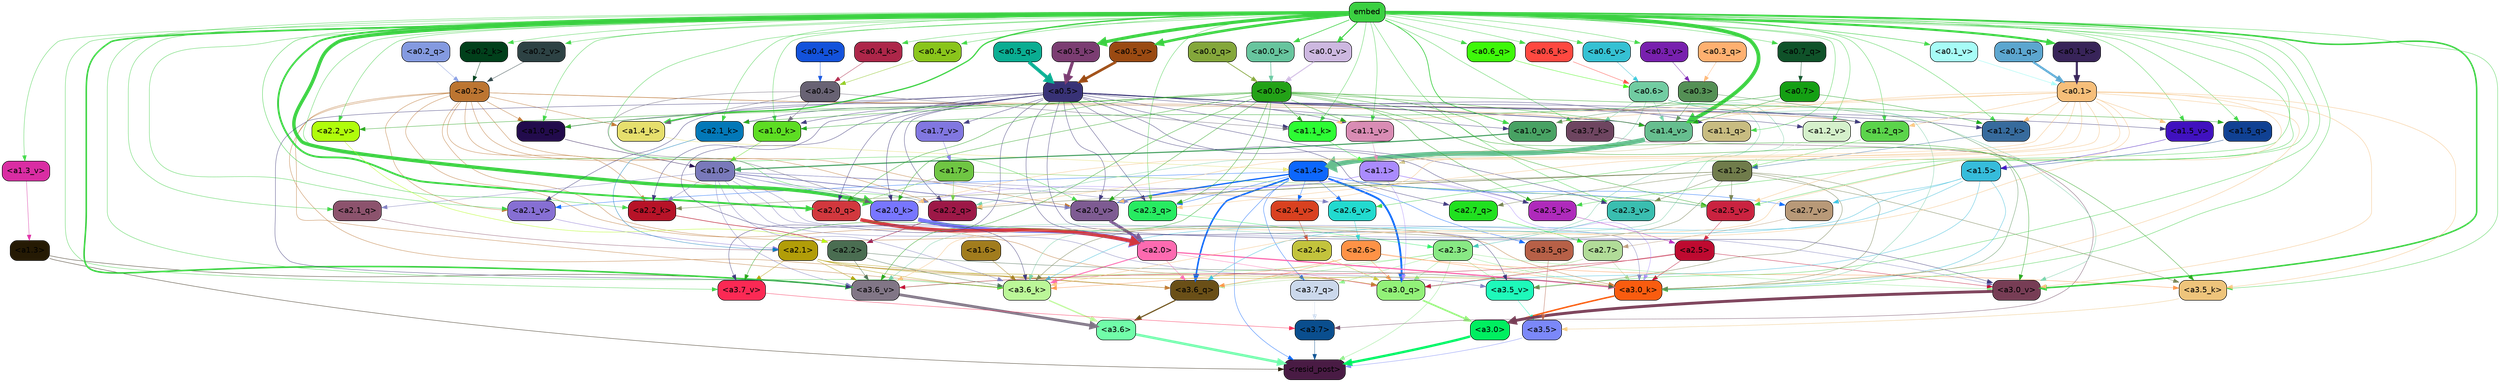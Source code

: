 strict digraph "" {
	graph [bgcolor=transparent,
		layout=dot,
		overlap=false,
		splines=true
	];
	"<a3.7>"	[color=black,
		fillcolor="#0a4e8e",
		fontname=Helvetica,
		shape=box,
		style="filled, rounded"];
	"<resid_post>"	[color=black,
		fillcolor="#491b44",
		fontname=Helvetica,
		shape=box,
		style="filled, rounded"];
	"<a3.7>" -> "<resid_post>"	[color="#0a4e8e",
		penwidth=0.6239100098609924];
	"<a3.6>"	[color=black,
		fillcolor="#71fda9",
		fontname=Helvetica,
		shape=box,
		style="filled, rounded"];
	"<a3.6>" -> "<resid_post>"	[color="#71fda9",
		penwidth=4.569062113761902];
	"<a3.5>"	[color=black,
		fillcolor="#7b88f9",
		fontname=Helvetica,
		shape=box,
		style="filled, rounded"];
	"<a3.5>" -> "<resid_post>"	[color="#7b88f9",
		penwidth=0.6];
	"<a3.0>"	[color=black,
		fillcolor="#00ef60",
		fontname=Helvetica,
		shape=box,
		style="filled, rounded"];
	"<a3.0>" -> "<resid_post>"	[color="#00ef60",
		penwidth=4.283544182777405];
	"<a2.3>"	[color=black,
		fillcolor="#88e984",
		fontname=Helvetica,
		shape=box,
		style="filled, rounded"];
	"<a2.3>" -> "<resid_post>"	[color="#88e984",
		penwidth=0.6];
	"<a3.7_q>"	[color=black,
		fillcolor="#cbd8eb",
		fontname=Helvetica,
		shape=box,
		style="filled, rounded"];
	"<a2.3>" -> "<a3.7_q>"	[color="#88e984",
		penwidth=0.6];
	"<a3.6_q>"	[color=black,
		fillcolor="#6a4f17",
		fontname=Helvetica,
		shape=box,
		style="filled, rounded"];
	"<a2.3>" -> "<a3.6_q>"	[color="#88e984",
		penwidth=0.6];
	"<a3.0_q>"	[color=black,
		fillcolor="#92f178",
		fontname=Helvetica,
		shape=box,
		style="filled, rounded"];
	"<a2.3>" -> "<a3.0_q>"	[color="#88e984",
		penwidth=0.6];
	"<a3.0_k>"	[color=black,
		fillcolor="#f95c0f",
		fontname=Helvetica,
		shape=box,
		style="filled, rounded"];
	"<a2.3>" -> "<a3.0_k>"	[color="#88e984",
		penwidth=0.6];
	"<a3.6_v>"	[color=black,
		fillcolor="#817686",
		fontname=Helvetica,
		shape=box,
		style="filled, rounded"];
	"<a2.3>" -> "<a3.6_v>"	[color="#88e984",
		penwidth=0.6];
	"<a3.5_v>"	[color=black,
		fillcolor="#1ef9ba",
		fontname=Helvetica,
		shape=box,
		style="filled, rounded"];
	"<a2.3>" -> "<a3.5_v>"	[color="#88e984",
		penwidth=0.6];
	"<a3.0_v>"	[color=black,
		fillcolor="#773d55",
		fontname=Helvetica,
		shape=box,
		style="filled, rounded"];
	"<a2.3>" -> "<a3.0_v>"	[color="#88e984",
		penwidth=0.6];
	"<a1.4>"	[color=black,
		fillcolor="#0d67fd",
		fontname=Helvetica,
		shape=box,
		style="filled, rounded"];
	"<a1.4>" -> "<resid_post>"	[color="#0d67fd",
		penwidth=0.6];
	"<a1.4>" -> "<a3.7_q>"	[color="#0d67fd",
		penwidth=0.6];
	"<a1.4>" -> "<a3.6_q>"	[color="#0d67fd",
		penwidth=2.7934007048606873];
	"<a3.5_q>"	[color=black,
		fillcolor="#b76047",
		fontname=Helvetica,
		shape=box,
		style="filled, rounded"];
	"<a1.4>" -> "<a3.5_q>"	[color="#0d67fd",
		penwidth=0.6];
	"<a1.4>" -> "<a3.0_q>"	[color="#0d67fd",
		penwidth=3.340754985809326];
	"<a2.3_q>"	[color=black,
		fillcolor="#27eb61",
		fontname=Helvetica,
		shape=box,
		style="filled, rounded"];
	"<a1.4>" -> "<a2.3_q>"	[color="#0d67fd",
		penwidth=0.6];
	"<a2.7_v>"	[color=black,
		fillcolor="#b89978",
		fontname=Helvetica,
		shape=box,
		style="filled, rounded"];
	"<a1.4>" -> "<a2.7_v>"	[color="#0d67fd",
		penwidth=0.6];
	"<a2.6_v>"	[color=black,
		fillcolor="#22dacf",
		fontname=Helvetica,
		shape=box,
		style="filled, rounded"];
	"<a1.4>" -> "<a2.6_v>"	[color="#0d67fd",
		penwidth=0.6];
	"<a2.5_v>"	[color=black,
		fillcolor="#ca2340",
		fontname=Helvetica,
		shape=box,
		style="filled, rounded"];
	"<a1.4>" -> "<a2.5_v>"	[color="#0d67fd",
		penwidth=0.6];
	"<a2.4_v>"	[color=black,
		fillcolor="#d94120",
		fontname=Helvetica,
		shape=box,
		style="filled, rounded"];
	"<a1.4>" -> "<a2.4_v>"	[color="#0d67fd",
		penwidth=0.6];
	"<a2.1_v>"	[color=black,
		fillcolor="#866fd3",
		fontname=Helvetica,
		shape=box,
		style="filled, rounded"];
	"<a1.4>" -> "<a2.1_v>"	[color="#0d67fd",
		penwidth=0.6];
	"<a2.0_v>"	[color=black,
		fillcolor="#7e5b92",
		fontname=Helvetica,
		shape=box,
		style="filled, rounded"];
	"<a1.4>" -> "<a2.0_v>"	[color="#0d67fd",
		penwidth=2.268759250640869];
	"<a1.3>"	[color=black,
		fillcolor="#251a04",
		fontname=Helvetica,
		shape=box,
		style="filled, rounded"];
	"<a1.3>" -> "<resid_post>"	[color="#251a04",
		penwidth=0.6];
	"<a1.3>" -> "<a3.6_v>"	[color="#251a04",
		penwidth=0.6];
	"<a3.7_q>" -> "<a3.7>"	[color="#cbd8eb",
		penwidth=0.6];
	"<a3.6_q>" -> "<a3.6>"	[color="#6a4f17",
		penwidth=2.0347584784030914];
	"<a3.5_q>" -> "<a3.5>"	[color="#b76047",
		penwidth=0.6];
	"<a3.0_q>" -> "<a3.0>"	[color="#92f178",
		penwidth=2.8635367155075073];
	"<a3.7_k>"	[color=black,
		fillcolor="#6e4560",
		fontname=Helvetica,
		shape=box,
		style="filled, rounded"];
	"<a3.7_k>" -> "<a3.7>"	[color="#6e4560",
		penwidth=0.6];
	"<a3.6_k>"	[color=black,
		fillcolor="#bbf798",
		fontname=Helvetica,
		shape=box,
		style="filled, rounded"];
	"<a3.6_k>" -> "<a3.6>"	[color="#bbf798",
		penwidth=2.1760786175727844];
	"<a3.5_k>"	[color=black,
		fillcolor="#eec47b",
		fontname=Helvetica,
		shape=box,
		style="filled, rounded"];
	"<a3.5_k>" -> "<a3.5>"	[color="#eec47b",
		penwidth=0.6];
	"<a3.0_k>" -> "<a3.0>"	[color="#f95c0f",
		penwidth=2.632905662059784];
	"<a3.7_v>"	[color=black,
		fillcolor="#fb2954",
		fontname=Helvetica,
		shape=box,
		style="filled, rounded"];
	"<a3.7_v>" -> "<a3.7>"	[color="#fb2954",
		penwidth=0.6];
	"<a3.6_v>" -> "<a3.6>"	[color="#817686",
		penwidth=4.981305837631226];
	"<a3.5_v>" -> "<a3.5>"	[color="#1ef9ba",
		penwidth=0.6];
	"<a3.0_v>" -> "<a3.0>"	[color="#773d55",
		penwidth=5.168330669403076];
	"<a2.7>"	[color=black,
		fillcolor="#b1dc98",
		fontname=Helvetica,
		shape=box,
		style="filled, rounded"];
	"<a2.7>" -> "<a3.6_q>"	[color="#b1dc98",
		penwidth=0.6];
	"<a2.7>" -> "<a3.0_q>"	[color="#b1dc98",
		penwidth=0.6];
	"<a2.7>" -> "<a3.0_k>"	[color="#b1dc98",
		penwidth=0.6];
	"<a2.6>"	[color=black,
		fillcolor="#fe9246",
		fontname=Helvetica,
		shape=box,
		style="filled, rounded"];
	"<a2.6>" -> "<a3.6_q>"	[color="#fe9246",
		penwidth=0.6];
	"<a2.6>" -> "<a3.0_q>"	[color="#fe9246",
		penwidth=0.6];
	"<a2.6>" -> "<a3.6_k>"	[color="#fe9246",
		penwidth=0.6];
	"<a2.6>" -> "<a3.5_k>"	[color="#fe9246",
		penwidth=0.6];
	"<a2.6>" -> "<a3.0_k>"	[color="#fe9246",
		penwidth=0.6];
	"<a2.1>"	[color=black,
		fillcolor="#b29d08",
		fontname=Helvetica,
		shape=box,
		style="filled, rounded"];
	"<a2.1>" -> "<a3.6_q>"	[color="#b29d08",
		penwidth=0.6];
	"<a2.1>" -> "<a3.0_q>"	[color="#b29d08",
		penwidth=0.6];
	"<a2.1>" -> "<a3.6_k>"	[color="#b29d08",
		penwidth=0.6];
	"<a2.1>" -> "<a3.0_k>"	[color="#b29d08",
		penwidth=0.6];
	"<a2.1>" -> "<a3.7_v>"	[color="#b29d08",
		penwidth=0.6];
	"<a2.1>" -> "<a3.6_v>"	[color="#b29d08",
		penwidth=0.6];
	"<a2.0>"	[color=black,
		fillcolor="#fd6ab0",
		fontname=Helvetica,
		shape=box,
		style="filled, rounded"];
	"<a2.0>" -> "<a3.6_q>"	[color="#fd6ab0",
		penwidth=0.6];
	"<a2.0>" -> "<a3.0_q>"	[color="#fd6ab0",
		penwidth=0.6];
	"<a2.0>" -> "<a3.6_k>"	[color="#fd6ab0",
		penwidth=1.6382827460765839];
	"<a2.0>" -> "<a3.0_k>"	[color="#fd6ab0",
		penwidth=2.161143198609352];
	"<a1.5>"	[color=black,
		fillcolor="#36bcdb",
		fontname=Helvetica,
		shape=box,
		style="filled, rounded"];
	"<a1.5>" -> "<a3.6_q>"	[color="#36bcdb",
		penwidth=0.6];
	"<a1.5>" -> "<a3.0_q>"	[color="#36bcdb",
		penwidth=0.6];
	"<a1.5>" -> "<a3.6_k>"	[color="#36bcdb",
		penwidth=0.6];
	"<a1.5>" -> "<a3.0_k>"	[color="#36bcdb",
		penwidth=0.6];
	"<a1.5>" -> "<a2.7_v>"	[color="#36bcdb",
		penwidth=0.6];
	"<a0.2>"	[color=black,
		fillcolor="#bc7531",
		fontname=Helvetica,
		shape=box,
		style="filled, rounded"];
	"<a0.2>" -> "<a3.6_q>"	[color="#bc7531",
		penwidth=0.6];
	"<a0.2>" -> "<a3.0_q>"	[color="#bc7531",
		penwidth=0.6];
	"<a0.2>" -> "<a3.6_k>"	[color="#bc7531",
		penwidth=0.6];
	"<a0.2>" -> "<a3.0_k>"	[color="#bc7531",
		penwidth=0.6];
	"<a2.2_q>"	[color=black,
		fillcolor="#9d1847",
		fontname=Helvetica,
		shape=box,
		style="filled, rounded"];
	"<a0.2>" -> "<a2.2_q>"	[color="#bc7531",
		penwidth=0.6];
	"<a2.2_k>"	[color=black,
		fillcolor="#b71328",
		fontname=Helvetica,
		shape=box,
		style="filled, rounded"];
	"<a0.2>" -> "<a2.2_k>"	[color="#bc7531",
		penwidth=0.6];
	"<a2.0_k>"	[color=black,
		fillcolor="#7876ff",
		fontname=Helvetica,
		shape=box,
		style="filled, rounded"];
	"<a0.2>" -> "<a2.0_k>"	[color="#bc7531",
		penwidth=0.6];
	"<a0.2>" -> "<a2.1_v>"	[color="#bc7531",
		penwidth=0.6];
	"<a0.2>" -> "<a2.0_v>"	[color="#bc7531",
		penwidth=0.6];
	"<a1.2_q>"	[color=black,
		fillcolor="#5bd44b",
		fontname=Helvetica,
		shape=box,
		style="filled, rounded"];
	"<a0.2>" -> "<a1.2_q>"	[color="#bc7531",
		penwidth=0.6];
	"<a1.0_q>"	[color=black,
		fillcolor="#220b4c",
		fontname=Helvetica,
		shape=box,
		style="filled, rounded"];
	"<a0.2>" -> "<a1.0_q>"	[color="#bc7531",
		penwidth=0.6];
	"<a1.4_k>"	[color=black,
		fillcolor="#e6df6d",
		fontname=Helvetica,
		shape=box,
		style="filled, rounded"];
	"<a0.2>" -> "<a1.4_k>"	[color="#bc7531",
		penwidth=0.6];
	"<a1.4_v>"	[color=black,
		fillcolor="#66be8f",
		fontname=Helvetica,
		shape=box,
		style="filled, rounded"];
	"<a0.2>" -> "<a1.4_v>"	[color="#bc7531",
		penwidth=0.6];
	"<a2.5>"	[color=black,
		fillcolor="#be0a30",
		fontname=Helvetica,
		shape=box,
		style="filled, rounded"];
	"<a2.5>" -> "<a3.0_q>"	[color="#be0a30",
		penwidth=0.6];
	"<a2.5>" -> "<a3.0_k>"	[color="#be0a30",
		penwidth=0.6];
	"<a2.5>" -> "<a3.6_v>"	[color="#be0a30",
		penwidth=0.6];
	"<a2.5>" -> "<a3.0_v>"	[color="#be0a30",
		penwidth=0.6];
	"<a2.4>"	[color=black,
		fillcolor="#c3c33c",
		fontname=Helvetica,
		shape=box,
		style="filled, rounded"];
	"<a2.4>" -> "<a3.0_q>"	[color="#c3c33c",
		penwidth=0.6];
	"<a1.1>"	[color=black,
		fillcolor="#aa8bfd",
		fontname=Helvetica,
		shape=box,
		style="filled, rounded"];
	"<a1.1>" -> "<a3.0_q>"	[color="#aa8bfd",
		penwidth=0.6];
	"<a1.1>" -> "<a3.0_k>"	[color="#aa8bfd",
		penwidth=0.6];
	"<a2.5_k>"	[color=black,
		fillcolor="#af2abb",
		fontname=Helvetica,
		shape=box,
		style="filled, rounded"];
	"<a1.1>" -> "<a2.5_k>"	[color="#aa8bfd",
		penwidth=0.6];
	"<a1.1>" -> "<a2.0_k>"	[color="#aa8bfd",
		penwidth=0.6];
	"<a1.1>" -> "<a2.0_v>"	[color="#aa8bfd",
		penwidth=0.6];
	"<a0.6>"	[color=black,
		fillcolor="#71cca2",
		fontname=Helvetica,
		shape=box,
		style="filled, rounded"];
	"<a0.6>" -> "<a3.7_k>"	[color="#71cca2",
		penwidth=0.6];
	"<a0.6>" -> "<a3.6_k>"	[color="#71cca2",
		penwidth=0.6];
	"<a0.6>" -> "<a3.0_k>"	[color="#71cca2",
		penwidth=0.6];
	"<a0.6>" -> "<a3.6_v>"	[color="#71cca2",
		penwidth=0.6];
	"<a0.6>" -> "<a3.0_v>"	[color="#71cca2",
		penwidth=0.6];
	"<a0.6>" -> "<a2.2_q>"	[color="#71cca2",
		penwidth=0.6];
	"<a0.6>" -> "<a1.2_q>"	[color="#71cca2",
		penwidth=0.6];
	"<a0.6>" -> "<a1.4_v>"	[color="#71cca2",
		penwidth=0.6];
	embed	[color=black,
		fillcolor="#3bd041",
		fontname=Helvetica,
		shape=box,
		style="filled, rounded"];
	embed -> "<a3.7_k>"	[color="#3bd041",
		penwidth=0.6];
	embed -> "<a3.6_k>"	[color="#3bd041",
		penwidth=0.6];
	embed -> "<a3.5_k>"	[color="#3bd041",
		penwidth=0.6];
	embed -> "<a3.0_k>"	[color="#3bd041",
		penwidth=0.6];
	embed -> "<a3.7_v>"	[color="#3bd041",
		penwidth=0.6];
	embed -> "<a3.6_v>"	[color="#3bd041",
		penwidth=2.7825746536254883];
	embed -> "<a3.5_v>"	[color="#3bd041",
		penwidth=0.6];
	embed -> "<a3.0_v>"	[color="#3bd041",
		penwidth=2.6950180530548096];
	embed -> "<a2.3_q>"	[color="#3bd041",
		penwidth=0.6];
	embed -> "<a2.2_q>"	[color="#3bd041",
		penwidth=0.6];
	"<a2.1_q>"	[color=black,
		fillcolor="#8c536d",
		fontname=Helvetica,
		shape=box,
		style="filled, rounded"];
	embed -> "<a2.1_q>"	[color="#3bd041",
		penwidth=0.6];
	"<a2.0_q>"	[color=black,
		fillcolor="#d2383e",
		fontname=Helvetica,
		shape=box,
		style="filled, rounded"];
	embed -> "<a2.0_q>"	[color="#3bd041",
		penwidth=3.305941343307495];
	embed -> "<a2.5_k>"	[color="#3bd041",
		penwidth=0.6];
	embed -> "<a2.2_k>"	[color="#3bd041",
		penwidth=0.6698317527770996];
	"<a2.1_k>"	[color=black,
		fillcolor="#0378b8",
		fontname=Helvetica,
		shape=box,
		style="filled, rounded"];
	embed -> "<a2.1_k>"	[color="#3bd041",
		penwidth=0.6];
	embed -> "<a2.0_k>"	[color="#3bd041",
		penwidth=6.12570995092392];
	embed -> "<a2.6_v>"	[color="#3bd041",
		penwidth=0.6];
	embed -> "<a2.5_v>"	[color="#3bd041",
		penwidth=0.6];
	"<a2.3_v>"	[color=black,
		fillcolor="#3abeb0",
		fontname=Helvetica,
		shape=box,
		style="filled, rounded"];
	embed -> "<a2.3_v>"	[color="#3bd041",
		penwidth=0.6];
	"<a2.2_v>"	[color=black,
		fillcolor="#b0fd0b",
		fontname=Helvetica,
		shape=box,
		style="filled, rounded"];
	embed -> "<a2.2_v>"	[color="#3bd041",
		penwidth=0.6];
	embed -> "<a2.1_v>"	[color="#3bd041",
		penwidth=0.6];
	embed -> "<a2.0_v>"	[color="#3bd041",
		penwidth=0.6];
	"<a1.5_q>"	[color=black,
		fillcolor="#104193",
		fontname=Helvetica,
		shape=box,
		style="filled, rounded"];
	embed -> "<a1.5_q>"	[color="#3bd041",
		penwidth=0.6];
	embed -> "<a1.2_q>"	[color="#3bd041",
		penwidth=0.6087074279785156];
	"<a1.1_q>"	[color=black,
		fillcolor="#c8bc81",
		fontname=Helvetica,
		shape=box,
		style="filled, rounded"];
	embed -> "<a1.1_q>"	[color="#3bd041",
		penwidth=0.6];
	embed -> "<a1.0_q>"	[color="#3bd041",
		penwidth=0.6];
	embed -> "<a1.4_k>"	[color="#3bd041",
		penwidth=2.1858973503112793];
	"<a1.2_k>"	[color=black,
		fillcolor="#376b9d",
		fontname=Helvetica,
		shape=box,
		style="filled, rounded"];
	embed -> "<a1.2_k>"	[color="#3bd041",
		penwidth=0.6];
	"<a1.1_k>"	[color=black,
		fillcolor="#2dfc34",
		fontname=Helvetica,
		shape=box,
		style="filled, rounded"];
	embed -> "<a1.1_k>"	[color="#3bd041",
		penwidth=0.6];
	"<a1.0_k>"	[color=black,
		fillcolor="#5ddd23",
		fontname=Helvetica,
		shape=box,
		style="filled, rounded"];
	embed -> "<a1.0_k>"	[color="#3bd041",
		penwidth=0.6];
	"<a1.5_v>"	[color=black,
		fillcolor="#4011bf",
		fontname=Helvetica,
		shape=box,
		style="filled, rounded"];
	embed -> "<a1.5_v>"	[color="#3bd041",
		penwidth=0.6];
	embed -> "<a1.4_v>"	[color="#3bd041",
		penwidth=6.590077131986618];
	"<a1.3_v>"	[color=black,
		fillcolor="#da2da3",
		fontname=Helvetica,
		shape=box,
		style="filled, rounded"];
	embed -> "<a1.3_v>"	[color="#3bd041",
		penwidth=0.6];
	"<a1.2_v>"	[color=black,
		fillcolor="#d5f0cb",
		fontname=Helvetica,
		shape=box,
		style="filled, rounded"];
	embed -> "<a1.2_v>"	[color="#3bd041",
		penwidth=0.6];
	"<a1.1_v>"	[color=black,
		fillcolor="#d98cb4",
		fontname=Helvetica,
		shape=box,
		style="filled, rounded"];
	embed -> "<a1.1_v>"	[color="#3bd041",
		penwidth=0.6];
	"<a1.0_v>"	[color=black,
		fillcolor="#48a263",
		fontname=Helvetica,
		shape=box,
		style="filled, rounded"];
	embed -> "<a1.0_v>"	[color="#3bd041",
		penwidth=1.2076449394226074];
	"<a0.7_q>"	[color=black,
		fillcolor="#0f5229",
		fontname=Helvetica,
		shape=box,
		style="filled, rounded"];
	embed -> "<a0.7_q>"	[color="#3bd041",
		penwidth=0.6];
	"<a0.6_q>"	[color=black,
		fillcolor="#3ef80a",
		fontname=Helvetica,
		shape=box,
		style="filled, rounded"];
	embed -> "<a0.6_q>"	[color="#3bd041",
		penwidth=0.6];
	"<a0.6_k>"	[color=black,
		fillcolor="#ff4840",
		fontname=Helvetica,
		shape=box,
		style="filled, rounded"];
	embed -> "<a0.6_k>"	[color="#3bd041",
		penwidth=0.6];
	"<a0.5_k>"	[color=black,
		fillcolor="#7b3d72",
		fontname=Helvetica,
		shape=box,
		style="filled, rounded"];
	embed -> "<a0.5_k>"	[color="#3bd041",
		penwidth=5.610821008682251];
	"<a0.4_k>"	[color=black,
		fillcolor="#ad2649",
		fontname=Helvetica,
		shape=box,
		style="filled, rounded"];
	embed -> "<a0.4_k>"	[color="#3bd041",
		penwidth=0.6];
	"<a0.2_k>"	[color=black,
		fillcolor="#01401b",
		fontname=Helvetica,
		shape=box,
		style="filled, rounded"];
	embed -> "<a0.2_k>"	[color="#3bd041",
		penwidth=0.6];
	"<a0.1_k>"	[color=black,
		fillcolor="#382459",
		fontname=Helvetica,
		shape=box,
		style="filled, rounded"];
	embed -> "<a0.1_k>"	[color="#3bd041",
		penwidth=3.7429871559143066];
	"<a0.0_k>"	[color=black,
		fillcolor="#67c59e",
		fontname=Helvetica,
		shape=box,
		style="filled, rounded"];
	embed -> "<a0.0_k>"	[color="#3bd041",
		penwidth=1.106738567352295];
	"<a0.6_v>"	[color=black,
		fillcolor="#35c1d3",
		fontname=Helvetica,
		shape=box,
		style="filled, rounded"];
	embed -> "<a0.6_v>"	[color="#3bd041",
		penwidth=0.6];
	"<a0.5_v>"	[color=black,
		fillcolor="#9a4a12",
		fontname=Helvetica,
		shape=box,
		style="filled, rounded"];
	embed -> "<a0.5_v>"	[color="#3bd041",
		penwidth=4.663905620574951];
	"<a0.4_v>"	[color=black,
		fillcolor="#8ac51b",
		fontname=Helvetica,
		shape=box,
		style="filled, rounded"];
	embed -> "<a0.4_v>"	[color="#3bd041",
		penwidth=0.6];
	"<a0.3_v>"	[color=black,
		fillcolor="#7820ae",
		fontname=Helvetica,
		shape=box,
		style="filled, rounded"];
	embed -> "<a0.3_v>"	[color="#3bd041",
		penwidth=0.6];
	"<a0.2_v>"	[color=black,
		fillcolor="#2d4244",
		fontname=Helvetica,
		shape=box,
		style="filled, rounded"];
	embed -> "<a0.2_v>"	[color="#3bd041",
		penwidth=0.6];
	"<a0.1_v>"	[color=black,
		fillcolor="#a7fcf7",
		fontname=Helvetica,
		shape=box,
		style="filled, rounded"];
	embed -> "<a0.1_v>"	[color="#3bd041",
		penwidth=0.8192043304443359];
	"<a0.0_v>"	[color=black,
		fillcolor="#cdb8e0",
		fontname=Helvetica,
		shape=box,
		style="filled, rounded"];
	embed -> "<a0.0_v>"	[color="#3bd041",
		penwidth=1.706191062927246];
	"<a2.2>"	[color=black,
		fillcolor="#4a6d51",
		fontname=Helvetica,
		shape=box,
		style="filled, rounded"];
	"<a2.2>" -> "<a3.6_k>"	[color="#4a6d51",
		penwidth=0.6];
	"<a2.2>" -> "<a3.0_k>"	[color="#4a6d51",
		penwidth=0.6];
	"<a2.2>" -> "<a3.6_v>"	[color="#4a6d51",
		penwidth=0.6];
	"<a1.6>"	[color=black,
		fillcolor="#a17c1d",
		fontname=Helvetica,
		shape=box,
		style="filled, rounded"];
	"<a1.6>" -> "<a3.6_k>"	[color="#a17c1d",
		penwidth=0.6];
	"<a1.2>"	[color=black,
		fillcolor="#707c4b",
		fontname=Helvetica,
		shape=box,
		style="filled, rounded"];
	"<a1.2>" -> "<a3.6_k>"	[color="#707c4b",
		penwidth=0.6];
	"<a1.2>" -> "<a3.5_k>"	[color="#707c4b",
		penwidth=0.6];
	"<a1.2>" -> "<a3.0_k>"	[color="#707c4b",
		penwidth=0.6];
	"<a1.2>" -> "<a3.5_v>"	[color="#707c4b",
		penwidth=0.6];
	"<a2.7_q>"	[color=black,
		fillcolor="#20e01f",
		fontname=Helvetica,
		shape=box,
		style="filled, rounded"];
	"<a1.2>" -> "<a2.7_q>"	[color="#707c4b",
		penwidth=0.6];
	"<a1.2>" -> "<a2.2_q>"	[color="#707c4b",
		penwidth=0.6];
	"<a1.2>" -> "<a2.2_k>"	[color="#707c4b",
		penwidth=0.6];
	"<a1.2>" -> "<a2.5_v>"	[color="#707c4b",
		penwidth=0.6];
	"<a1.2>" -> "<a2.3_v>"	[color="#707c4b",
		penwidth=0.6];
	"<a1.2>" -> "<a2.0_v>"	[color="#707c4b",
		penwidth=0.6];
	"<a1.0>"	[color=black,
		fillcolor="#7979ba",
		fontname=Helvetica,
		shape=box,
		style="filled, rounded"];
	"<a1.0>" -> "<a3.6_k>"	[color="#7979ba",
		penwidth=0.6];
	"<a1.0>" -> "<a3.0_k>"	[color="#7979ba",
		penwidth=0.6];
	"<a1.0>" -> "<a3.6_v>"	[color="#7979ba",
		penwidth=0.6];
	"<a1.0>" -> "<a3.5_v>"	[color="#7979ba",
		penwidth=0.6];
	"<a1.0>" -> "<a3.0_v>"	[color="#7979ba",
		penwidth=0.6];
	"<a1.0>" -> "<a2.3_q>"	[color="#7979ba",
		penwidth=0.6];
	"<a1.0>" -> "<a2.2_q>"	[color="#7979ba",
		penwidth=0.6];
	"<a1.0>" -> "<a2.1_q>"	[color="#7979ba",
		penwidth=0.6];
	"<a1.0>" -> "<a2.2_k>"	[color="#7979ba",
		penwidth=0.6];
	"<a1.0>" -> "<a2.0_k>"	[color="#7979ba",
		penwidth=0.6];
	"<a1.0>" -> "<a2.6_v>"	[color="#7979ba",
		penwidth=0.6];
	"<a1.0>" -> "<a2.0_v>"	[color="#7979ba",
		penwidth=1.2213096618652344];
	"<a0.5>"	[color=black,
		fillcolor="#383276",
		fontname=Helvetica,
		shape=box,
		style="filled, rounded"];
	"<a0.5>" -> "<a3.6_k>"	[color="#383276",
		penwidth=0.6];
	"<a0.5>" -> "<a3.7_v>"	[color="#383276",
		penwidth=0.6];
	"<a0.5>" -> "<a3.6_v>"	[color="#383276",
		penwidth=0.6];
	"<a0.5>" -> "<a3.5_v>"	[color="#383276",
		penwidth=0.6];
	"<a0.5>" -> "<a3.0_v>"	[color="#383276",
		penwidth=0.6];
	"<a0.5>" -> "<a2.7_q>"	[color="#383276",
		penwidth=0.6];
	"<a0.5>" -> "<a2.3_q>"	[color="#383276",
		penwidth=0.6];
	"<a0.5>" -> "<a2.2_q>"	[color="#383276",
		penwidth=0.6];
	"<a0.5>" -> "<a2.0_q>"	[color="#383276",
		penwidth=0.6];
	"<a0.5>" -> "<a2.5_k>"	[color="#383276",
		penwidth=0.6];
	"<a0.5>" -> "<a2.2_k>"	[color="#383276",
		penwidth=0.6];
	"<a0.5>" -> "<a2.1_k>"	[color="#383276",
		penwidth=0.6];
	"<a0.5>" -> "<a2.0_k>"	[color="#383276",
		penwidth=0.6900839805603027];
	"<a0.5>" -> "<a2.3_v>"	[color="#383276",
		penwidth=0.6];
	"<a0.5>" -> "<a2.1_v>"	[color="#383276",
		penwidth=0.6];
	"<a0.5>" -> "<a2.0_v>"	[color="#383276",
		penwidth=0.6];
	"<a0.5>" -> "<a1.2_q>"	[color="#383276",
		penwidth=0.6];
	"<a0.5>" -> "<a1.1_q>"	[color="#383276",
		penwidth=0.6];
	"<a0.5>" -> "<a1.0_q>"	[color="#383276",
		penwidth=0.6];
	"<a0.5>" -> "<a1.2_k>"	[color="#383276",
		penwidth=0.6];
	"<a0.5>" -> "<a1.1_k>"	[color="#383276",
		penwidth=0.6];
	"<a0.5>" -> "<a1.0_k>"	[color="#383276",
		penwidth=0.6];
	"<a1.7_v>"	[color=black,
		fillcolor="#8177e0",
		fontname=Helvetica,
		shape=box,
		style="filled, rounded"];
	"<a0.5>" -> "<a1.7_v>"	[color="#383276",
		penwidth=0.6];
	"<a0.5>" -> "<a1.5_v>"	[color="#383276",
		penwidth=0.6];
	"<a0.5>" -> "<a1.4_v>"	[color="#383276",
		penwidth=0.9985027313232422];
	"<a0.5>" -> "<a1.2_v>"	[color="#383276",
		penwidth=0.6];
	"<a0.5>" -> "<a1.1_v>"	[color="#383276",
		penwidth=0.6];
	"<a0.5>" -> "<a1.0_v>"	[color="#383276",
		penwidth=0.6];
	"<a0.1>"	[color=black,
		fillcolor="#f6be79",
		fontname=Helvetica,
		shape=box,
		style="filled, rounded"];
	"<a0.1>" -> "<a3.6_k>"	[color="#f6be79",
		penwidth=0.6];
	"<a0.1>" -> "<a3.5_k>"	[color="#f6be79",
		penwidth=0.6];
	"<a0.1>" -> "<a3.0_k>"	[color="#f6be79",
		penwidth=0.6];
	"<a0.1>" -> "<a3.6_v>"	[color="#f6be79",
		penwidth=0.6];
	"<a0.1>" -> "<a3.0_v>"	[color="#f6be79",
		penwidth=0.6];
	"<a0.1>" -> "<a2.3_q>"	[color="#f6be79",
		penwidth=0.6];
	"<a0.1>" -> "<a2.2_q>"	[color="#f6be79",
		penwidth=0.6];
	"<a0.1>" -> "<a2.0_k>"	[color="#f6be79",
		penwidth=0.6];
	"<a0.1>" -> "<a2.5_v>"	[color="#f6be79",
		penwidth=0.6];
	"<a0.1>" -> "<a2.0_v>"	[color="#f6be79",
		penwidth=0.6];
	"<a0.1>" -> "<a1.2_q>"	[color="#f6be79",
		penwidth=0.6218185424804688];
	"<a0.1>" -> "<a1.2_k>"	[color="#f6be79",
		penwidth=0.6];
	"<a0.1>" -> "<a1.1_k>"	[color="#f6be79",
		penwidth=0.6];
	"<a0.1>" -> "<a1.5_v>"	[color="#f6be79",
		penwidth=0.6];
	"<a0.1>" -> "<a1.4_v>"	[color="#f6be79",
		penwidth=0.6];
	"<a0.1>" -> "<a1.0_v>"	[color="#f6be79",
		penwidth=0.6];
	"<a0.0>"	[color=black,
		fillcolor="#23a217",
		fontname=Helvetica,
		shape=box,
		style="filled, rounded"];
	"<a0.0>" -> "<a3.5_k>"	[color="#23a217",
		penwidth=0.6];
	"<a0.0>" -> "<a3.7_v>"	[color="#23a217",
		penwidth=0.6];
	"<a0.0>" -> "<a3.6_v>"	[color="#23a217",
		penwidth=0.6];
	"<a0.0>" -> "<a3.0_v>"	[color="#23a217",
		penwidth=0.6];
	"<a0.0>" -> "<a2.3_q>"	[color="#23a217",
		penwidth=0.6];
	"<a0.0>" -> "<a2.0_q>"	[color="#23a217",
		penwidth=0.6];
	"<a0.0>" -> "<a2.5_k>"	[color="#23a217",
		penwidth=0.6];
	"<a0.0>" -> "<a2.1_k>"	[color="#23a217",
		penwidth=0.6];
	"<a0.0>" -> "<a2.0_k>"	[color="#23a217",
		penwidth=0.6];
	"<a0.0>" -> "<a2.5_v>"	[color="#23a217",
		penwidth=0.6];
	"<a0.0>" -> "<a2.2_v>"	[color="#23a217",
		penwidth=0.6];
	"<a0.0>" -> "<a2.0_v>"	[color="#23a217",
		penwidth=0.6];
	"<a0.0>" -> "<a1.5_q>"	[color="#23a217",
		penwidth=0.6];
	"<a0.0>" -> "<a1.0_q>"	[color="#23a217",
		penwidth=0.6];
	"<a0.0>" -> "<a1.1_k>"	[color="#23a217",
		penwidth=0.6];
	"<a0.0>" -> "<a1.4_v>"	[color="#23a217",
		penwidth=0.6];
	"<a0.0>" -> "<a1.1_v>"	[color="#23a217",
		penwidth=0.6];
	"<a0.3>"	[color=black,
		fillcolor="#549055",
		fontname=Helvetica,
		shape=box,
		style="filled, rounded"];
	"<a0.3>" -> "<a3.0_k>"	[color="#549055",
		penwidth=0.6];
	"<a0.3>" -> "<a1.4_v>"	[color="#549055",
		penwidth=0.6];
	"<a0.3>" -> "<a1.0_v>"	[color="#549055",
		penwidth=0.6];
	"<a2.7_q>" -> "<a2.7>"	[color="#20e01f",
		penwidth=0.6];
	"<a2.3_q>" -> "<a2.3>"	[color="#27eb61",
		penwidth=0.6];
	"<a2.2_q>" -> "<a2.2>"	[color="#9d1847",
		penwidth=0.7553567886352539];
	"<a2.1_q>" -> "<a2.1>"	[color="#8c536d",
		penwidth=0.6];
	"<a2.0_q>" -> "<a2.0>"	[color="#d2383e",
		penwidth=6.256794691085815];
	"<a2.5_k>" -> "<a2.5>"	[color="#af2abb",
		penwidth=0.6];
	"<a2.2_k>" -> "<a2.2>"	[color="#b71328",
		penwidth=0.8854708671569824];
	"<a2.1_k>" -> "<a2.1>"	[color="#0378b8",
		penwidth=0.6];
	"<a2.0_k>" -> "<a2.0>"	[color="#7876ff",
		penwidth=7.231504917144775];
	"<a2.7_v>" -> "<a2.7>"	[color="#b89978",
		penwidth=0.6];
	"<a2.6_v>" -> "<a2.6>"	[color="#22dacf",
		penwidth=0.6];
	"<a2.5_v>" -> "<a2.5>"	[color="#ca2340",
		penwidth=0.6];
	"<a2.4_v>" -> "<a2.4>"	[color="#d94120",
		penwidth=0.6];
	"<a2.3_v>" -> "<a2.3>"	[color="#3abeb0",
		penwidth=0.6];
	"<a2.2_v>" -> "<a2.2>"	[color="#b0fd0b",
		penwidth=0.6];
	"<a2.1_v>" -> "<a2.1>"	[color="#866fd3",
		penwidth=0.6];
	"<a2.0_v>" -> "<a2.0>"	[color="#7e5b92",
		penwidth=5.231471925973892];
	"<a1.7>"	[color=black,
		fillcolor="#6fc643",
		fontname=Helvetica,
		shape=box,
		style="filled, rounded"];
	"<a1.7>" -> "<a2.2_q>"	[color="#6fc643",
		penwidth=0.6];
	"<a1.7>" -> "<a2.0_q>"	[color="#6fc643",
		penwidth=0.6];
	"<a1.7>" -> "<a2.5_v>"	[color="#6fc643",
		penwidth=0.6];
	"<a0.4>"	[color=black,
		fillcolor="#686273",
		fontname=Helvetica,
		shape=box,
		style="filled, rounded"];
	"<a0.4>" -> "<a2.0_k>"	[color="#686273",
		penwidth=0.6];
	"<a0.4>" -> "<a1.4_k>"	[color="#686273",
		penwidth=0.6];
	"<a0.4>" -> "<a1.1_k>"	[color="#686273",
		penwidth=0.6];
	"<a0.4>" -> "<a1.0_k>"	[color="#686273",
		penwidth=0.6];
	"<a1.5_q>" -> "<a1.5>"	[color="#104193",
		penwidth=0.6];
	"<a1.2_q>" -> "<a1.2>"	[color="#5bd44b",
		penwidth=0.6];
	"<a1.1_q>" -> "<a1.1>"	[color="#c8bc81",
		penwidth=0.6];
	"<a1.0_q>" -> "<a1.0>"	[color="#220b4c",
		penwidth=0.6];
	"<a1.4_k>" -> "<a1.4>"	[color="#e6df6d",
		penwidth=0.6];
	"<a1.2_k>" -> "<a1.2>"	[color="#376b9d",
		penwidth=0.6];
	"<a1.1_k>" -> "<a1.1>"	[color="#2dfc34",
		penwidth=0.6];
	"<a1.0_k>" -> "<a1.0>"	[color="#5ddd23",
		penwidth=0.6];
	"<a1.7_v>" -> "<a1.7>"	[color="#8177e0",
		penwidth=0.6];
	"<a1.5_v>" -> "<a1.5>"	[color="#4011bf",
		penwidth=0.6];
	"<a1.4_v>" -> "<a1.4>"	[color="#66be8f",
		penwidth=8.36684274673462];
	"<a1.3_v>" -> "<a1.3>"	[color="#da2da3",
		penwidth=0.6];
	"<a1.2_v>" -> "<a1.2>"	[color="#d5f0cb",
		penwidth=0.6];
	"<a1.1_v>" -> "<a1.1>"	[color="#d98cb4",
		penwidth=0.6];
	"<a1.0_v>" -> "<a1.0>"	[color="#48a263",
		penwidth=1.9665732383728027];
	"<a0.7>"	[color=black,
		fillcolor="#149f13",
		fontname=Helvetica,
		shape=box,
		style="filled, rounded"];
	"<a0.7>" -> "<a1.2_k>"	[color="#149f13",
		penwidth=0.6];
	"<a0.7>" -> "<a1.0_k>"	[color="#149f13",
		penwidth=0.6];
	"<a0.7>" -> "<a1.4_v>"	[color="#149f13",
		penwidth=0.6];
	"<a0.7_q>" -> "<a0.7>"	[color="#0f5229",
		penwidth=0.6];
	"<a0.6_q>" -> "<a0.6>"	[color="#3ef80a",
		penwidth=0.6];
	"<a0.5_q>"	[color=black,
		fillcolor="#0aad92",
		fontname=Helvetica,
		shape=box,
		style="filled, rounded"];
	"<a0.5_q>" -> "<a0.5>"	[color="#0aad92",
		penwidth=6.156635046005249];
	"<a0.4_q>"	[color=black,
		fillcolor="#1352db",
		fontname=Helvetica,
		shape=box,
		style="filled, rounded"];
	"<a0.4_q>" -> "<a0.4>"	[color="#1352db",
		penwidth=0.6];
	"<a0.3_q>"	[color=black,
		fillcolor="#ffb070",
		fontname=Helvetica,
		shape=box,
		style="filled, rounded"];
	"<a0.3_q>" -> "<a0.3>"	[color="#ffb070",
		penwidth=0.6];
	"<a0.2_q>"	[color=black,
		fillcolor="#849ae0",
		fontname=Helvetica,
		shape=box,
		style="filled, rounded"];
	"<a0.2_q>" -> "<a0.2>"	[color="#849ae0",
		penwidth=0.6];
	"<a0.1_q>"	[color=black,
		fillcolor="#5ca6cf",
		fontname=Helvetica,
		shape=box,
		style="filled, rounded"];
	"<a0.1_q>" -> "<a0.1>"	[color="#5ca6cf",
		penwidth=3.795884132385254];
	"<a0.0_q>"	[color=black,
		fillcolor="#84a73b",
		fontname=Helvetica,
		shape=box,
		style="filled, rounded"];
	"<a0.0_q>" -> "<a0.0>"	[color="#84a73b",
		penwidth=1.2393803596496582];
	"<a0.6_k>" -> "<a0.6>"	[color="#ff4840",
		penwidth=0.6];
	"<a0.5_k>" -> "<a0.5>"	[color="#7b3d72",
		penwidth=5.603226900100708];
	"<a0.4_k>" -> "<a0.4>"	[color="#ad2649",
		penwidth=0.6];
	"<a0.2_k>" -> "<a0.2>"	[color="#01401b",
		penwidth=0.6];
	"<a0.1_k>" -> "<a0.1>"	[color="#382459",
		penwidth=3.7429747581481934];
	"<a0.0_k>" -> "<a0.0>"	[color="#67c59e",
		penwidth=1.106727123260498];
	"<a0.6_v>" -> "<a0.6>"	[color="#35c1d3",
		penwidth=0.6];
	"<a0.5_v>" -> "<a0.5>"	[color="#9a4a12",
		penwidth=4.667354106903076];
	"<a0.4_v>" -> "<a0.4>"	[color="#8ac51b",
		penwidth=0.6];
	"<a0.3_v>" -> "<a0.3>"	[color="#7820ae",
		penwidth=0.6];
	"<a0.2_v>" -> "<a0.2>"	[color="#2d4244",
		penwidth=0.6];
	"<a0.1_v>" -> "<a0.1>"	[color="#a7fcf7",
		penwidth=0.8298110961914062];
	"<a0.0_v>" -> "<a0.0>"	[color="#cdb8e0",
		penwidth=1.7084956169128418];
}
